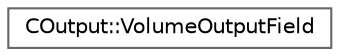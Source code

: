 digraph "Graphical Class Hierarchy"
{
 // LATEX_PDF_SIZE
  bgcolor="transparent";
  edge [fontname=Helvetica,fontsize=10,labelfontname=Helvetica,labelfontsize=10];
  node [fontname=Helvetica,fontsize=10,shape=box,height=0.2,width=0.4];
  rankdir="LR";
  Node0 [id="Node000000",label="COutput::VolumeOutputField",height=0.2,width=0.4,color="grey40", fillcolor="white", style="filled",URL="$structCOutput_1_1VolumeOutputField.html",tooltip="Structure to store information for a volume output field."];
}
